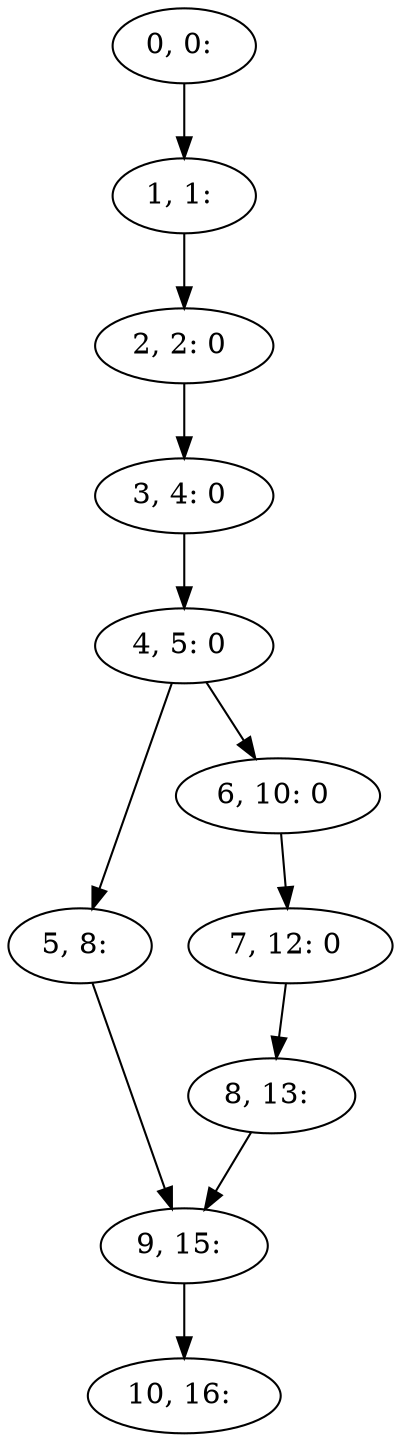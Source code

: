 digraph G {
0[label="0, 0: "];
1[label="1, 1: "];
2[label="2, 2: 0 "];
3[label="3, 4: 0 "];
4[label="4, 5: 0 "];
5[label="5, 8: "];
6[label="6, 10: 0 "];
7[label="7, 12: 0 "];
8[label="8, 13: "];
9[label="9, 15: "];
10[label="10, 16: "];
0->1 ;
1->2 ;
2->3 ;
3->4 ;
4->5 ;
4->6 ;
5->9 ;
6->7 ;
7->8 ;
8->9 ;
9->10 ;
}

